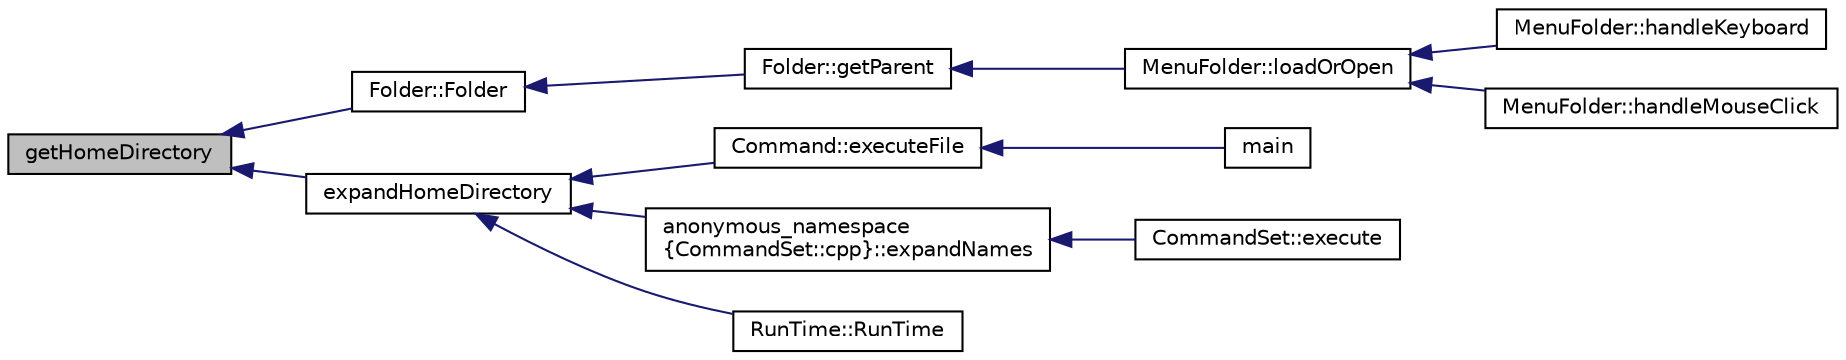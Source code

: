 digraph "getHomeDirectory"
{
 // INTERACTIVE_SVG=YES
  edge [fontname="Helvetica",fontsize="10",labelfontname="Helvetica",labelfontsize="10"];
  node [fontname="Helvetica",fontsize="10",shape=record];
  rankdir="LR";
  Node1 [label="getHomeDirectory",height=0.2,width=0.4,color="black", fillcolor="grey75", style="filled" fontcolor="black"];
  Node1 -> Node2 [dir="back",color="midnightblue",fontsize="10",style="solid",fontname="Helvetica"];
  Node2 [label="Folder::Folder",height=0.2,width=0.4,color="black", fillcolor="white", style="filled",URL="$class_folder.html#ad4dd0ee29bcd30a2bf58bf0973c6cd0a"];
  Node2 -> Node3 [dir="back",color="midnightblue",fontsize="10",style="solid",fontname="Helvetica"];
  Node3 [label="Folder::getParent",height=0.2,width=0.4,color="black", fillcolor="white", style="filled",URL="$class_folder.html#a293aef92fda55617cadda4bd010631d3"];
  Node3 -> Node4 [dir="back",color="midnightblue",fontsize="10",style="solid",fontname="Helvetica"];
  Node4 [label="MenuFolder::loadOrOpen",height=0.2,width=0.4,color="black", fillcolor="white", style="filled",URL="$class_menu_folder.html#ad4ecbd0af8832a0f1de508de38bd1cb9"];
  Node4 -> Node5 [dir="back",color="midnightblue",fontsize="10",style="solid",fontname="Helvetica"];
  Node5 [label="MenuFolder::handleKeyboard",height=0.2,width=0.4,color="black", fillcolor="white", style="filled",URL="$class_menu_folder.html#a17dce032179efbe86de9d4f780f0b08b"];
  Node4 -> Node6 [dir="back",color="midnightblue",fontsize="10",style="solid",fontname="Helvetica"];
  Node6 [label="MenuFolder::handleMouseClick",height=0.2,width=0.4,color="black", fillcolor="white", style="filled",URL="$class_menu_folder.html#a7c48183312d473b42100e0f5ca4be4d5"];
  Node1 -> Node7 [dir="back",color="midnightblue",fontsize="10",style="solid",fontname="Helvetica"];
  Node7 [label="expandHomeDirectory",height=0.2,width=0.4,color="black", fillcolor="white", style="filled",URL="$strings_8cpp.html#ae694ceab20f0d8b5d480d2badb055cbe"];
  Node7 -> Node8 [dir="back",color="midnightblue",fontsize="10",style="solid",fontname="Helvetica"];
  Node8 [label="Command::executeFile",height=0.2,width=0.4,color="black", fillcolor="white", style="filled",URL="$class_command.html#a1bfb161e5b627856f10c29c8c015e4d5"];
  Node8 -> Node9 [dir="back",color="midnightblue",fontsize="10",style="solid",fontname="Helvetica"];
  Node9 [label="main",height=0.2,width=0.4,color="black", fillcolor="white", style="filled",URL="$main_8cpp.html#a0ddf1224851353fc92bfbff6f499fa97"];
  Node7 -> Node10 [dir="back",color="midnightblue",fontsize="10",style="solid",fontname="Helvetica"];
  Node10 [label="anonymous_namespace\l\{CommandSet::cpp\}::expandNames",height=0.2,width=0.4,color="black", fillcolor="white", style="filled",URL="$namespaceanonymous__namespace_02_command_set_8cpp_03.html#a31545dadda4b6e9e7d711423e293cb2d"];
  Node10 -> Node11 [dir="back",color="midnightblue",fontsize="10",style="solid",fontname="Helvetica"];
  Node11 [label="CommandSet::execute",height=0.2,width=0.4,color="black", fillcolor="white", style="filled",URL="$class_command_set.html#a552d329f64c0ed706751cc04e46571c4"];
  Node7 -> Node12 [dir="back",color="midnightblue",fontsize="10",style="solid",fontname="Helvetica"];
  Node12 [label="RunTime::RunTime",height=0.2,width=0.4,color="black", fillcolor="white", style="filled",URL="$class_run_time.html#a3a4f1e998f0fa54f219d44de5dc547b4"];
}
